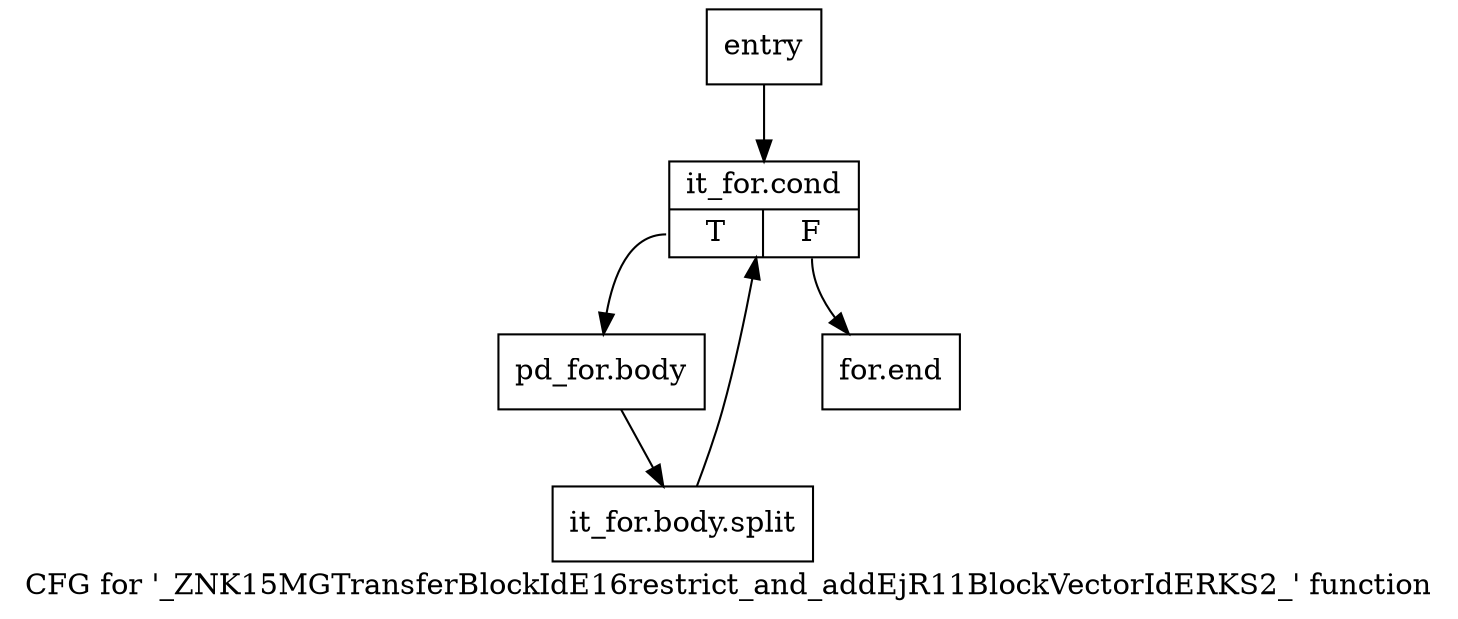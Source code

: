 digraph "CFG for '_ZNK15MGTransferBlockIdE16restrict_and_addEjR11BlockVectorIdERKS2_' function" {
	label="CFG for '_ZNK15MGTransferBlockIdE16restrict_and_addEjR11BlockVectorIdERKS2_' function";

	Node0x67b89c0 [shape=record,label="{entry}"];
	Node0x67b89c0 -> Node0x67b8a10;
	Node0x67b8a10 [shape=record,label="{it_for.cond|{<s0>T|<s1>F}}"];
	Node0x67b8a10:s0 -> Node0x67b8a60;
	Node0x67b8a10:s1 -> Node0x67b8ab0;
	Node0x67b8a60 [shape=record,label="{pd_for.body}"];
	Node0x67b8a60 -> Node0xae03a20;
	Node0xae03a20 [shape=record,label="{it_for.body.split}"];
	Node0xae03a20 -> Node0x67b8a10;
	Node0x67b8ab0 [shape=record,label="{for.end}"];
}
